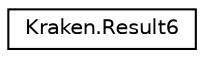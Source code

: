 digraph "Graphical Class Hierarchy"
{
 // LATEX_PDF_SIZE
  edge [fontname="Helvetica",fontsize="10",labelfontname="Helvetica",labelfontsize="10"];
  node [fontname="Helvetica",fontsize="10",shape=record];
  rankdir="LR";
  Node0 [label="Kraken.Result6",height=0.2,width=0.4,color="black", fillcolor="white", style="filled",URL="$class_kraken_1_1_result6.html",tooltip=" "];
}
